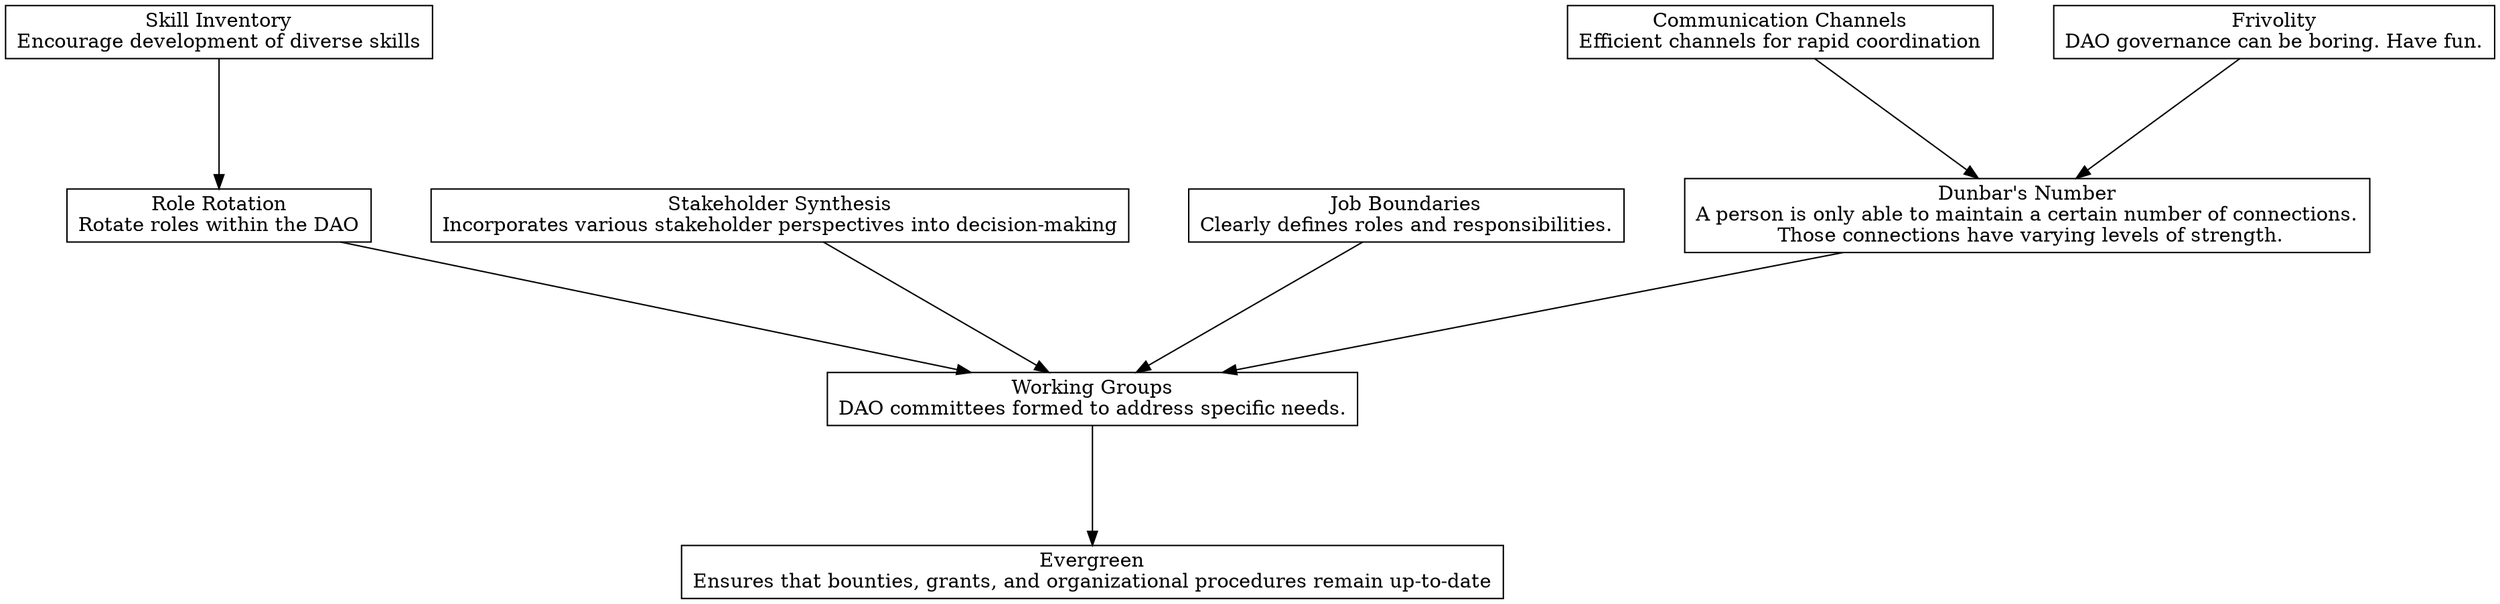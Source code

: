 digraph "" {
	graph [nodesep=0.6,
		rankdir=TB,
		ranksep=1.2
	];
	node [label="\N",
		shape=box
	];
	Evergreen	[label="Evergreen\nEnsures that bounties, grants, and organizational procedures remain up-to-date"];
	"Working Groups"	[label="Working Groups\nDAO committees formed to address specific needs."];
	"Working Groups" -> Evergreen;
	"Role Rotation"	[label="Role Rotation\nRotate roles within the DAO"];
	"Role Rotation" -> "Working Groups";
	"Stakeholder Synthesis"	[label="Stakeholder Synthesis\nIncorporates various stakeholder perspectives into decision-making"];
	"Stakeholder Synthesis" -> "Working Groups";
	"Job Boundaries"	[label="Job Boundaries\nClearly defines roles and responsibilities."];
	"Job Boundaries" -> "Working Groups";
	"Dunbar's Number"	[label="Dunbar's Number\nA person is only able to maintain a certain number of connections.\n Those connections have varying levels of strength."];
	"Dunbar's Number" -> "Working Groups";
	"Communication Channels"	[label="Communication Channels\nEfficient channels for rapid coordination"];
	"Communication Channels" -> "Dunbar's Number";
	Frivolity	[label="Frivolity\nDAO governance can be boring. Have fun.\n"];
	Frivolity -> "Dunbar's Number";
	"Skill Inventory"	[label="Skill Inventory\nEncourage development of diverse skills"];
	"Skill Inventory" -> "Role Rotation";
}

